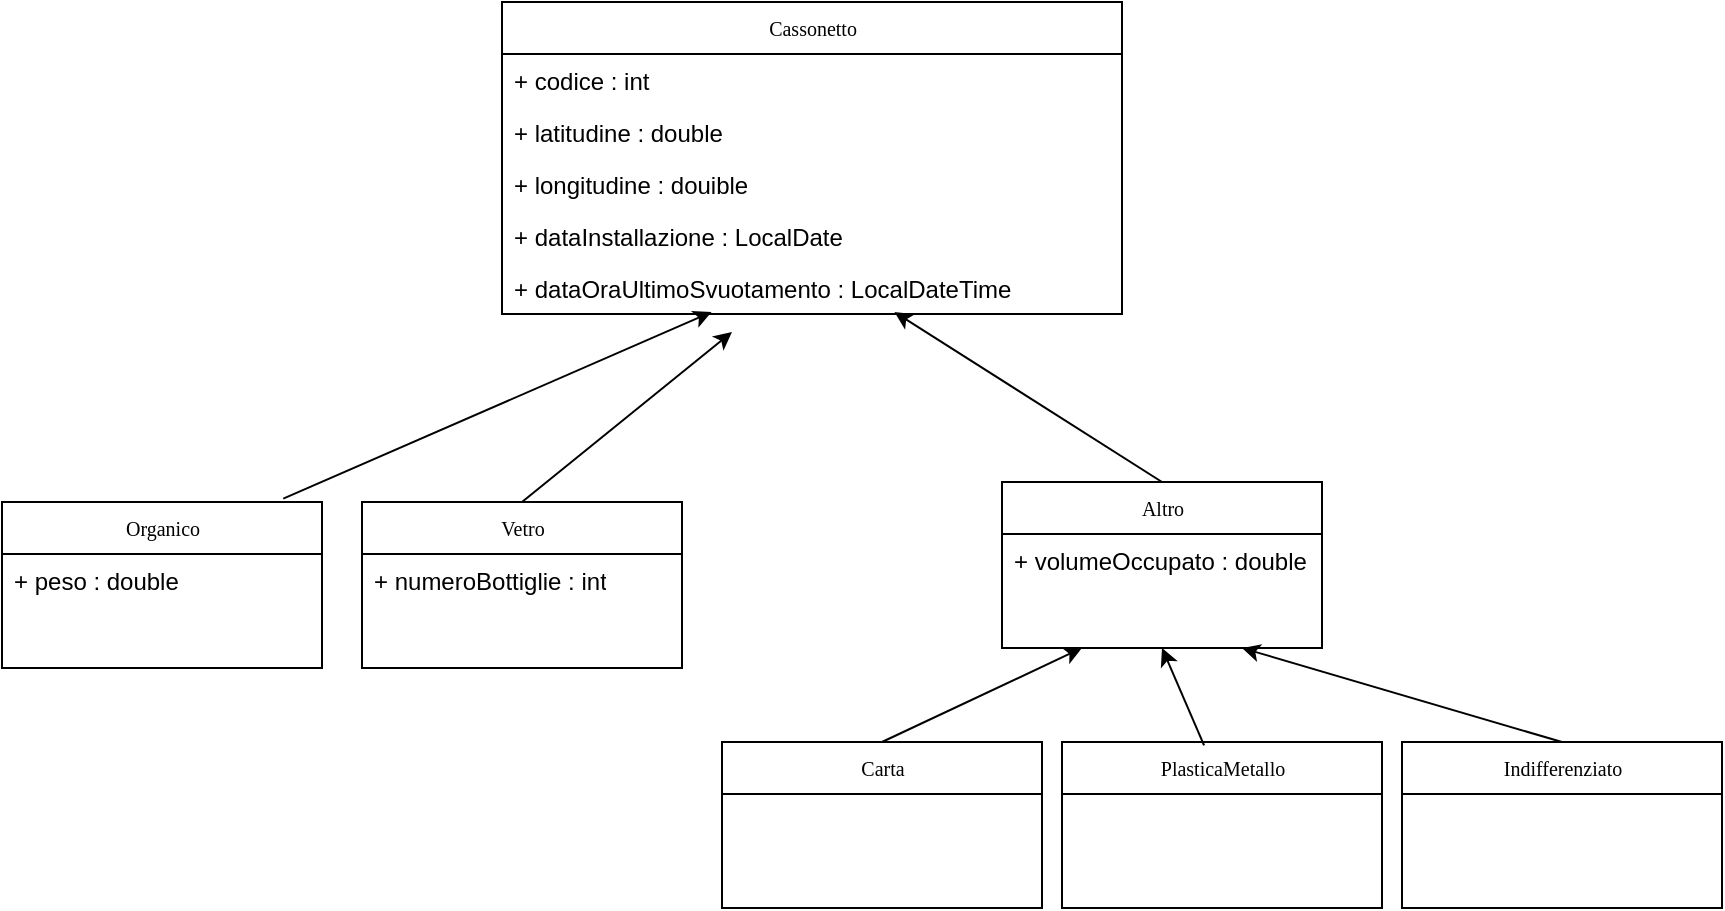 <mxfile version="26.0.9">
  <diagram name="Page-1" id="c4acf3e9-155e-7222-9cf6-157b1a14988f">
    <mxGraphModel dx="974" dy="508" grid="1" gridSize="10" guides="1" tooltips="1" connect="1" arrows="1" fold="1" page="1" pageScale="1" pageWidth="850" pageHeight="1100" background="none" math="0" shadow="0">
      <root>
        <mxCell id="0" />
        <mxCell id="1" parent="0" />
        <mxCell id="17acba5748e5396b-30" value="Cassonetto" style="swimlane;html=1;fontStyle=0;childLayout=stackLayout;horizontal=1;startSize=26;fillColor=none;horizontalStack=0;resizeParent=1;resizeLast=0;collapsible=1;marginBottom=0;swimlaneFillColor=#ffffff;rounded=0;shadow=0;comic=0;labelBackgroundColor=none;strokeWidth=1;fontFamily=Verdana;fontSize=10;align=center;" parent="1" vertex="1">
          <mxGeometry x="290" y="60" width="310" height="156" as="geometry" />
        </mxCell>
        <mxCell id="17acba5748e5396b-31" value="+ codice : int" style="text;html=1;strokeColor=none;fillColor=none;align=left;verticalAlign=top;spacingLeft=4;spacingRight=4;whiteSpace=wrap;overflow=hidden;rotatable=0;points=[[0,0.5],[1,0.5]];portConstraint=eastwest;" parent="17acba5748e5396b-30" vertex="1">
          <mxGeometry y="26" width="310" height="26" as="geometry" />
        </mxCell>
        <mxCell id="17acba5748e5396b-32" value="+ latitudine : double" style="text;html=1;strokeColor=none;fillColor=none;align=left;verticalAlign=top;spacingLeft=4;spacingRight=4;whiteSpace=wrap;overflow=hidden;rotatable=0;points=[[0,0.5],[1,0.5]];portConstraint=eastwest;" parent="17acba5748e5396b-30" vertex="1">
          <mxGeometry y="52" width="310" height="26" as="geometry" />
        </mxCell>
        <mxCell id="17acba5748e5396b-33" value="+ longitudine : douible" style="text;html=1;strokeColor=none;fillColor=none;align=left;verticalAlign=top;spacingLeft=4;spacingRight=4;whiteSpace=wrap;overflow=hidden;rotatable=0;points=[[0,0.5],[1,0.5]];portConstraint=eastwest;" parent="17acba5748e5396b-30" vertex="1">
          <mxGeometry y="78" width="310" height="26" as="geometry" />
        </mxCell>
        <mxCell id="mY8KJV1ZqQCSUi-tuMtL-1" value="+ dataInstallazione : LocalDate" style="text;html=1;strokeColor=none;fillColor=none;align=left;verticalAlign=top;spacingLeft=4;spacingRight=4;whiteSpace=wrap;overflow=hidden;rotatable=0;points=[[0,0.5],[1,0.5]];portConstraint=eastwest;" parent="17acba5748e5396b-30" vertex="1">
          <mxGeometry y="104" width="310" height="26" as="geometry" />
        </mxCell>
        <mxCell id="mY8KJV1ZqQCSUi-tuMtL-2" value="+ dataOraUltimoSvuotamento : LocalDateTime" style="text;html=1;strokeColor=none;fillColor=none;align=left;verticalAlign=top;spacingLeft=4;spacingRight=4;whiteSpace=wrap;overflow=hidden;rotatable=0;points=[[0,0.5],[1,0.5]];portConstraint=eastwest;" parent="17acba5748e5396b-30" vertex="1">
          <mxGeometry y="130" width="310" height="26" as="geometry" />
        </mxCell>
        <mxCell id="5d2195bd80daf111-5" value="Organico" style="swimlane;html=1;fontStyle=0;childLayout=stackLayout;horizontal=1;startSize=26;fillColor=none;horizontalStack=0;resizeParent=1;resizeLast=0;collapsible=1;marginBottom=0;swimlaneFillColor=#ffffff;rounded=0;shadow=0;comic=0;labelBackgroundColor=none;strokeWidth=1;fontFamily=Verdana;fontSize=10;align=center;" parent="1" vertex="1">
          <mxGeometry x="40" y="310" width="160" height="83" as="geometry" />
        </mxCell>
        <mxCell id="5d2195bd80daf111-6" value="+ peso : double" style="text;html=1;strokeColor=none;fillColor=none;align=left;verticalAlign=top;spacingLeft=4;spacingRight=4;whiteSpace=wrap;overflow=hidden;rotatable=0;points=[[0,0.5],[1,0.5]];portConstraint=eastwest;" parent="5d2195bd80daf111-5" vertex="1">
          <mxGeometry y="26" width="160" height="26" as="geometry" />
        </mxCell>
        <mxCell id="mY8KJV1ZqQCSUi-tuMtL-9" value="Vetro" style="swimlane;html=1;fontStyle=0;childLayout=stackLayout;horizontal=1;startSize=26;fillColor=none;horizontalStack=0;resizeParent=1;resizeLast=0;collapsible=1;marginBottom=0;swimlaneFillColor=#ffffff;rounded=0;shadow=0;comic=0;labelBackgroundColor=none;strokeWidth=1;fontFamily=Verdana;fontSize=10;align=center;" parent="1" vertex="1">
          <mxGeometry x="220" y="310" width="160" height="83" as="geometry" />
        </mxCell>
        <mxCell id="mY8KJV1ZqQCSUi-tuMtL-10" value="+ numeroBottiglie : int" style="text;html=1;strokeColor=none;fillColor=none;align=left;verticalAlign=top;spacingLeft=4;spacingRight=4;whiteSpace=wrap;overflow=hidden;rotatable=0;points=[[0,0.5],[1,0.5]];portConstraint=eastwest;" parent="mY8KJV1ZqQCSUi-tuMtL-9" vertex="1">
          <mxGeometry y="26" width="160" height="26" as="geometry" />
        </mxCell>
        <mxCell id="mY8KJV1ZqQCSUi-tuMtL-13" value="Carta" style="swimlane;html=1;fontStyle=0;childLayout=stackLayout;horizontal=1;startSize=26;fillColor=none;horizontalStack=0;resizeParent=1;resizeLast=0;collapsible=1;marginBottom=0;swimlaneFillColor=#ffffff;rounded=0;shadow=0;comic=0;labelBackgroundColor=none;strokeWidth=1;fontFamily=Verdana;fontSize=10;align=center;" parent="1" vertex="1">
          <mxGeometry x="400" y="430" width="160" height="83" as="geometry" />
        </mxCell>
        <mxCell id="mY8KJV1ZqQCSUi-tuMtL-16" value="PlasticaMetallo" style="swimlane;html=1;fontStyle=0;childLayout=stackLayout;horizontal=1;startSize=26;fillColor=none;horizontalStack=0;resizeParent=1;resizeLast=0;collapsible=1;marginBottom=0;swimlaneFillColor=#ffffff;rounded=0;shadow=0;comic=0;labelBackgroundColor=none;strokeWidth=1;fontFamily=Verdana;fontSize=10;align=center;" parent="1" vertex="1">
          <mxGeometry x="570" y="430" width="160" height="83" as="geometry" />
        </mxCell>
        <mxCell id="mY8KJV1ZqQCSUi-tuMtL-19" value="Indifferenziato" style="swimlane;html=1;fontStyle=0;childLayout=stackLayout;horizontal=1;startSize=26;fillColor=none;horizontalStack=0;resizeParent=1;resizeLast=0;collapsible=1;marginBottom=0;swimlaneFillColor=#ffffff;rounded=0;shadow=0;comic=0;labelBackgroundColor=none;strokeWidth=1;fontFamily=Verdana;fontSize=10;align=center;" parent="1" vertex="1">
          <mxGeometry x="740" y="430" width="160" height="83" as="geometry" />
        </mxCell>
        <mxCell id="mY8KJV1ZqQCSUi-tuMtL-22" value="" style="endArrow=classic;html=1;rounded=0;exitX=0.879;exitY=-0.02;exitDx=0;exitDy=0;exitPerimeter=0;entryX=0.338;entryY=0.962;entryDx=0;entryDy=0;entryPerimeter=0;" parent="1" source="5d2195bd80daf111-5" target="mY8KJV1ZqQCSUi-tuMtL-2" edge="1">
          <mxGeometry width="50" height="50" relative="1" as="geometry">
            <mxPoint x="480" y="360" as="sourcePoint" />
            <mxPoint x="530" y="310" as="targetPoint" />
          </mxGeometry>
        </mxCell>
        <mxCell id="mY8KJV1ZqQCSUi-tuMtL-23" value="" style="endArrow=classic;html=1;rounded=0;exitX=0.5;exitY=0;exitDx=0;exitDy=0;entryX=0.338;entryY=0.962;entryDx=0;entryDy=0;entryPerimeter=0;" parent="1" source="mY8KJV1ZqQCSUi-tuMtL-9" edge="1">
          <mxGeometry width="50" height="50" relative="1" as="geometry">
            <mxPoint x="191" y="318" as="sourcePoint" />
            <mxPoint x="405" y="225" as="targetPoint" />
          </mxGeometry>
        </mxCell>
        <mxCell id="mY8KJV1ZqQCSUi-tuMtL-24" value="" style="endArrow=classic;html=1;rounded=0;exitX=0.5;exitY=0;exitDx=0;exitDy=0;entryX=0.25;entryY=1;entryDx=0;entryDy=0;" parent="1" source="mY8KJV1ZqQCSUi-tuMtL-13" target="mY8KJV1ZqQCSUi-tuMtL-27" edge="1">
          <mxGeometry width="50" height="50" relative="1" as="geometry">
            <mxPoint x="310" y="320" as="sourcePoint" />
            <mxPoint x="415" y="235" as="targetPoint" />
          </mxGeometry>
        </mxCell>
        <mxCell id="mY8KJV1ZqQCSUi-tuMtL-25" value="" style="endArrow=classic;html=1;rounded=0;exitX=0.444;exitY=0.02;exitDx=0;exitDy=0;entryX=0.5;entryY=1;entryDx=0;entryDy=0;exitPerimeter=0;" parent="1" source="mY8KJV1ZqQCSUi-tuMtL-16" target="mY8KJV1ZqQCSUi-tuMtL-27" edge="1">
          <mxGeometry width="50" height="50" relative="1" as="geometry">
            <mxPoint x="320" y="330" as="sourcePoint" />
            <mxPoint x="425" y="245" as="targetPoint" />
          </mxGeometry>
        </mxCell>
        <mxCell id="mY8KJV1ZqQCSUi-tuMtL-27" value="Altro" style="swimlane;html=1;fontStyle=0;childLayout=stackLayout;horizontal=1;startSize=26;fillColor=none;horizontalStack=0;resizeParent=1;resizeLast=0;collapsible=1;marginBottom=0;swimlaneFillColor=#ffffff;rounded=0;shadow=0;comic=0;labelBackgroundColor=none;strokeWidth=1;fontFamily=Verdana;fontSize=10;align=center;" parent="1" vertex="1">
          <mxGeometry x="540" y="300" width="160" height="83" as="geometry" />
        </mxCell>
        <mxCell id="mY8KJV1ZqQCSUi-tuMtL-28" value="+ volumeOccupato : double" style="text;html=1;strokeColor=none;fillColor=none;align=left;verticalAlign=top;spacingLeft=4;spacingRight=4;whiteSpace=wrap;overflow=hidden;rotatable=0;points=[[0,0.5],[1,0.5]];portConstraint=eastwest;" parent="mY8KJV1ZqQCSUi-tuMtL-27" vertex="1">
          <mxGeometry y="26" width="160" height="26" as="geometry" />
        </mxCell>
        <mxCell id="mY8KJV1ZqQCSUi-tuMtL-29" value="" style="endArrow=classic;html=1;rounded=0;exitX=0.5;exitY=0;exitDx=0;exitDy=0;entryX=0.75;entryY=1;entryDx=0;entryDy=0;" parent="1" source="mY8KJV1ZqQCSUi-tuMtL-19" target="mY8KJV1ZqQCSUi-tuMtL-27" edge="1">
          <mxGeometry width="50" height="50" relative="1" as="geometry">
            <mxPoint x="651" y="442" as="sourcePoint" />
            <mxPoint x="630" y="393" as="targetPoint" />
          </mxGeometry>
        </mxCell>
        <mxCell id="mY8KJV1ZqQCSUi-tuMtL-31" value="" style="endArrow=classic;html=1;rounded=0;exitX=0.5;exitY=0;exitDx=0;exitDy=0;entryX=0.633;entryY=0.962;entryDx=0;entryDy=0;entryPerimeter=0;" parent="1" source="mY8KJV1ZqQCSUi-tuMtL-27" target="mY8KJV1ZqQCSUi-tuMtL-2" edge="1">
          <mxGeometry width="50" height="50" relative="1" as="geometry">
            <mxPoint x="490" y="440" as="sourcePoint" />
            <mxPoint x="590" y="393" as="targetPoint" />
          </mxGeometry>
        </mxCell>
      </root>
    </mxGraphModel>
  </diagram>
</mxfile>
